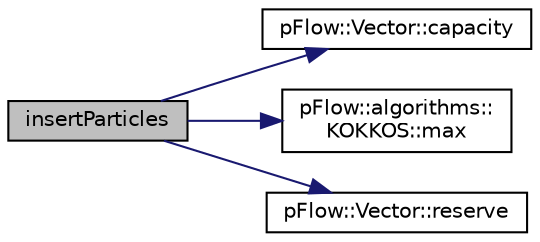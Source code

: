 digraph "insertParticles"
{
 // LATEX_PDF_SIZE
  edge [fontname="Helvetica",fontsize="10",labelfontname="Helvetica",labelfontsize="10"];
  node [fontname="Helvetica",fontsize="10",shape=record];
  rankdir="LR";
  Node1 [label="insertParticles",height=0.2,width=0.4,color="black", fillcolor="grey75", style="filled", fontcolor="black",tooltip="Insert particles at current time t Check if currentTime is the right moment for particle insertion."];
  Node1 -> Node2 [color="midnightblue",fontsize="10",style="solid",fontname="Helvetica"];
  Node2 [label="pFlow::Vector::capacity",height=0.2,width=0.4,color="black", fillcolor="white", style="filled",URL="$classpFlow_1_1Vector.html#a234de5cb432c97fcb4b0f806bb86624e",tooltip="Capacity of the vector."];
  Node1 -> Node3 [color="midnightblue",fontsize="10",style="solid",fontname="Helvetica"];
  Node3 [label="pFlow::algorithms::\lKOKKOS::max",height=0.2,width=0.4,color="black", fillcolor="white", style="filled",URL="$namespacepFlow_1_1algorithms_1_1KOKKOS.html#a9d98facac68152ec12bf1483da55c939",tooltip=" "];
  Node1 -> Node4 [color="midnightblue",fontsize="10",style="solid",fontname="Helvetica"];
  Node4 [label="pFlow::Vector::reserve",height=0.2,width=0.4,color="black", fillcolor="white", style="filled",URL="$classpFlow_1_1Vector.html#a172a7c88be982061ecefadd95725c1a1",tooltip="Reserve capacity for vector Preserve the content."];
}
